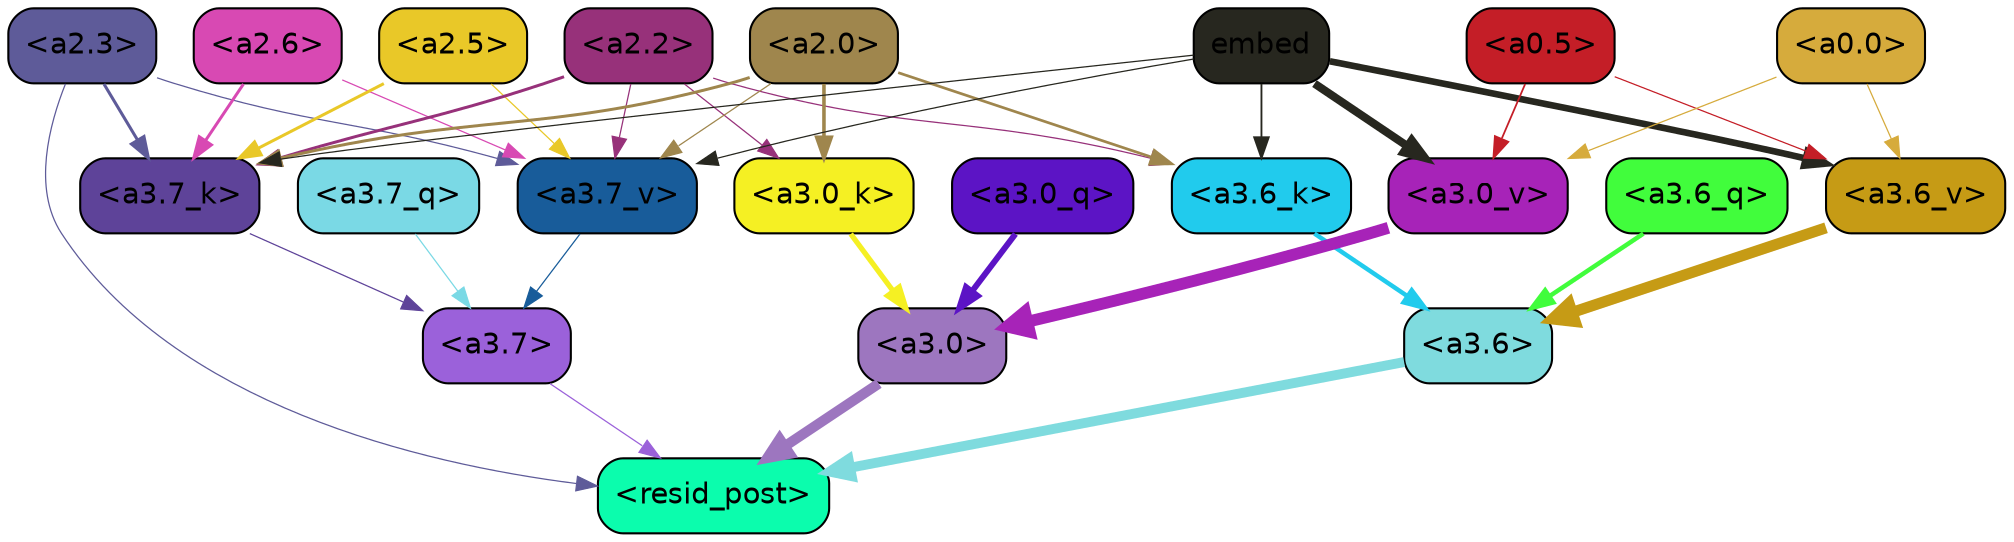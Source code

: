 strict digraph "" {
	graph [bgcolor=transparent,
		layout=dot,
		overlap=false,
		splines=true
	];
	"<a3.7>"	[color=black,
		fillcolor="#9b61da",
		fontname=Helvetica,
		shape=box,
		style="filled, rounded"];
	"<resid_post>"	[color=black,
		fillcolor="#0bfdad",
		fontname=Helvetica,
		shape=box,
		style="filled, rounded"];
	"<a3.7>" -> "<resid_post>"	[color="#9b61da",
		penwidth=0.6];
	"<a3.6>"	[color=black,
		fillcolor="#7fdbde",
		fontname=Helvetica,
		shape=box,
		style="filled, rounded"];
	"<a3.6>" -> "<resid_post>"	[color="#7fdbde",
		penwidth=4.746312499046326];
	"<a3.0>"	[color=black,
		fillcolor="#9d76bf",
		fontname=Helvetica,
		shape=box,
		style="filled, rounded"];
	"<a3.0>" -> "<resid_post>"	[color="#9d76bf",
		penwidth=4.896343111991882];
	"<a2.3>"	[color=black,
		fillcolor="#5e5b99",
		fontname=Helvetica,
		shape=box,
		style="filled, rounded"];
	"<a2.3>" -> "<resid_post>"	[color="#5e5b99",
		penwidth=0.6];
	"<a3.7_k>"	[color=black,
		fillcolor="#5e4399",
		fontname=Helvetica,
		shape=box,
		style="filled, rounded"];
	"<a2.3>" -> "<a3.7_k>"	[color="#5e5b99",
		penwidth=1.467104621231556];
	"<a3.7_v>"	[color=black,
		fillcolor="#185c9a",
		fontname=Helvetica,
		shape=box,
		style="filled, rounded"];
	"<a2.3>" -> "<a3.7_v>"	[color="#5e5b99",
		penwidth=0.6];
	"<a3.7_q>"	[color=black,
		fillcolor="#7ad9e5",
		fontname=Helvetica,
		shape=box,
		style="filled, rounded"];
	"<a3.7_q>" -> "<a3.7>"	[color="#7ad9e5",
		penwidth=0.6];
	"<a3.6_q>"	[color=black,
		fillcolor="#41fd3c",
		fontname=Helvetica,
		shape=box,
		style="filled, rounded"];
	"<a3.6_q>" -> "<a3.6>"	[color="#41fd3c",
		penwidth=2.160832464694977];
	"<a3.0_q>"	[color=black,
		fillcolor="#5c14c5",
		fontname=Helvetica,
		shape=box,
		style="filled, rounded"];
	"<a3.0_q>" -> "<a3.0>"	[color="#5c14c5",
		penwidth=2.870753765106201];
	"<a3.7_k>" -> "<a3.7>"	[color="#5e4399",
		penwidth=0.6];
	"<a3.6_k>"	[color=black,
		fillcolor="#21cbed",
		fontname=Helvetica,
		shape=box,
		style="filled, rounded"];
	"<a3.6_k>" -> "<a3.6>"	[color="#21cbed",
		penwidth=2.13908451795578];
	"<a3.0_k>"	[color=black,
		fillcolor="#f5f023",
		fontname=Helvetica,
		shape=box,
		style="filled, rounded"];
	"<a3.0_k>" -> "<a3.0>"	[color="#f5f023",
		penwidth=2.520303964614868];
	"<a3.7_v>" -> "<a3.7>"	[color="#185c9a",
		penwidth=0.6];
	"<a3.6_v>"	[color=black,
		fillcolor="#c69b15",
		fontname=Helvetica,
		shape=box,
		style="filled, rounded"];
	"<a3.6_v>" -> "<a3.6>"	[color="#c69b15",
		penwidth=5.297133803367615];
	"<a3.0_v>"	[color=black,
		fillcolor="#a723b8",
		fontname=Helvetica,
		shape=box,
		style="filled, rounded"];
	"<a3.0_v>" -> "<a3.0>"	[color="#a723b8",
		penwidth=5.680712580680847];
	"<a2.6>"	[color=black,
		fillcolor="#d849b3",
		fontname=Helvetica,
		shape=box,
		style="filled, rounded"];
	"<a2.6>" -> "<a3.7_k>"	[color="#d849b3",
		penwidth=1.4453159049153328];
	"<a2.6>" -> "<a3.7_v>"	[color="#d849b3",
		penwidth=0.6];
	"<a2.5>"	[color=black,
		fillcolor="#e9c828",
		fontname=Helvetica,
		shape=box,
		style="filled, rounded"];
	"<a2.5>" -> "<a3.7_k>"	[color="#e9c828",
		penwidth=1.4526091292500496];
	"<a2.5>" -> "<a3.7_v>"	[color="#e9c828",
		penwidth=0.6];
	"<a2.2>"	[color=black,
		fillcolor="#97317a",
		fontname=Helvetica,
		shape=box,
		style="filled, rounded"];
	"<a2.2>" -> "<a3.7_k>"	[color="#97317a",
		penwidth=1.4310357049107552];
	"<a2.2>" -> "<a3.6_k>"	[color="#97317a",
		penwidth=0.6];
	"<a2.2>" -> "<a3.0_k>"	[color="#97317a",
		penwidth=0.6];
	"<a2.2>" -> "<a3.7_v>"	[color="#97317a",
		penwidth=0.6];
	"<a2.0>"	[color=black,
		fillcolor="#9f864d",
		fontname=Helvetica,
		shape=box,
		style="filled, rounded"];
	"<a2.0>" -> "<a3.7_k>"	[color="#9f864d",
		penwidth=1.4314699843525887];
	"<a2.0>" -> "<a3.6_k>"	[color="#9f864d",
		penwidth=1.2950235605239868];
	"<a2.0>" -> "<a3.0_k>"	[color="#9f864d",
		penwidth=1.712992787361145];
	"<a2.0>" -> "<a3.7_v>"	[color="#9f864d",
		penwidth=0.6];
	embed	[color=black,
		fillcolor="#27271f",
		fontname=Helvetica,
		shape=box,
		style="filled, rounded"];
	embed -> "<a3.7_k>"	[color="#27271f",
		penwidth=0.6];
	embed -> "<a3.6_k>"	[color="#27271f",
		penwidth=0.891706109046936];
	embed -> "<a3.7_v>"	[color="#27271f",
		penwidth=0.6];
	embed -> "<a3.6_v>"	[color="#27271f",
		penwidth=3.1766927242279053];
	embed -> "<a3.0_v>"	[color="#27271f",
		penwidth=3.9005755856633186];
	"<a0.5>"	[color=black,
		fillcolor="#c41e27",
		fontname=Helvetica,
		shape=box,
		style="filled, rounded"];
	"<a0.5>" -> "<a3.6_v>"	[color="#c41e27",
		penwidth=0.6];
	"<a0.5>" -> "<a3.0_v>"	[color="#c41e27",
		penwidth=0.8493617177009583];
	"<a0.0>"	[color=black,
		fillcolor="#d6ab3c",
		fontname=Helvetica,
		shape=box,
		style="filled, rounded"];
	"<a0.0>" -> "<a3.6_v>"	[color="#d6ab3c",
		penwidth=0.6];
	"<a0.0>" -> "<a3.0_v>"	[color="#d6ab3c",
		penwidth=0.6];
}
